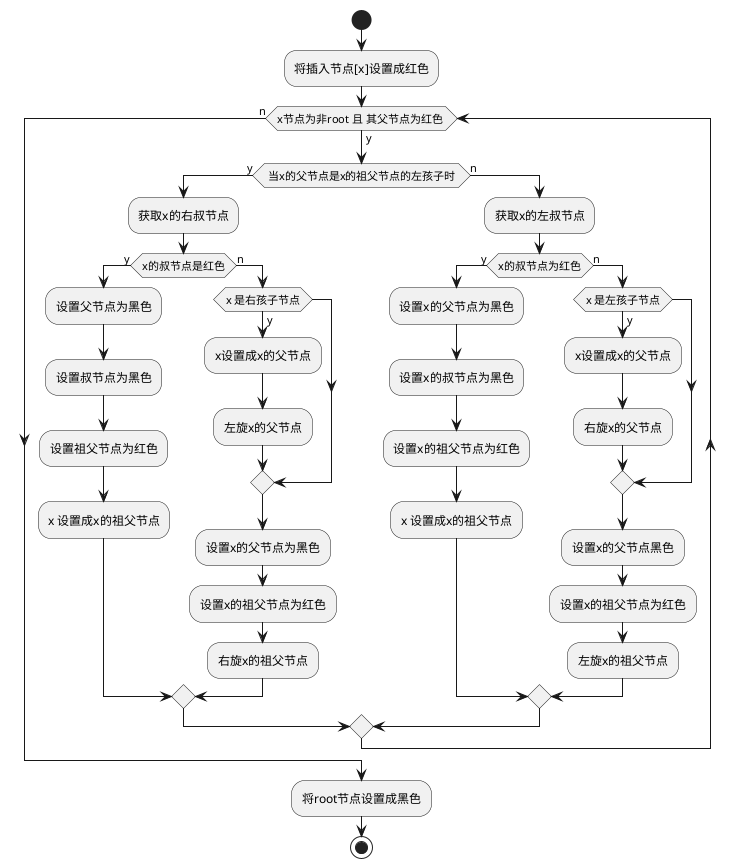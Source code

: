@startuml
start
:将插入节点[x]设置成红色;
while(x节点为非root 且 其父节点为红色 ) is (y)
 if( 当x的父节点是x的祖父节点的左孩子时 ) then(y)
    :获取x的右叔节点;
    if(x的叔节点是红色) then (y)
    :设置父节点为黑色;
    :设置叔节点为黑色;
    :设置祖父节点为红色;
    :x 设置成x的祖父节点;
    else (n)
        if(x 是右孩子节点) then(y)
            :x设置成x的父节点;
            :左旋x的父节点;
        endif
        :设置x的父节点为黑色;
        :设置x的祖父节点为红色;
        :右旋x的祖父节点;
    endif
 else (n)
    :获取x的左叔节点;
    if(x的叔节点为红色) then(y)
        :设置x的父节点为黑色;
        :设置x的叔节点为黑色;
        :设置x的祖父节点为红色;
        :x 设置成x的祖父节点;
    else(n)
        if(x 是左孩子节点) then(y)
        :x设置成x的父节点;
        :右旋x的父节点;
        endif
        :设置x的父节点黑色;
        :设置x的祖父节点为红色;
        :左旋x的祖父节点;
    endif
 endif
endwhile (n)
:将root节点设置成黑色;
stop
@enduml